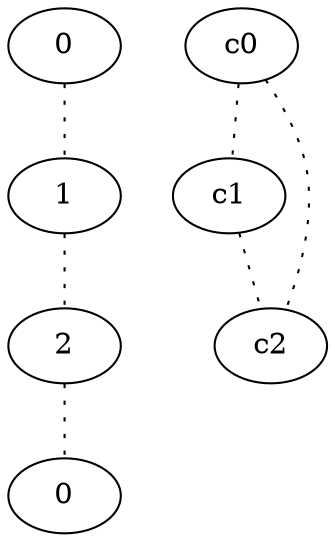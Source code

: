 graph {
a0[label=0];
a1[label=1];
a2[label=2];
a3[label=0];
a0 -- a1 [style=dotted];
a1 -- a2 [style=dotted];
a2 -- a3 [style=dotted];
c0 -- c1 [style=dotted];
c0 -- c2 [style=dotted];
c1 -- c2 [style=dotted];
}
